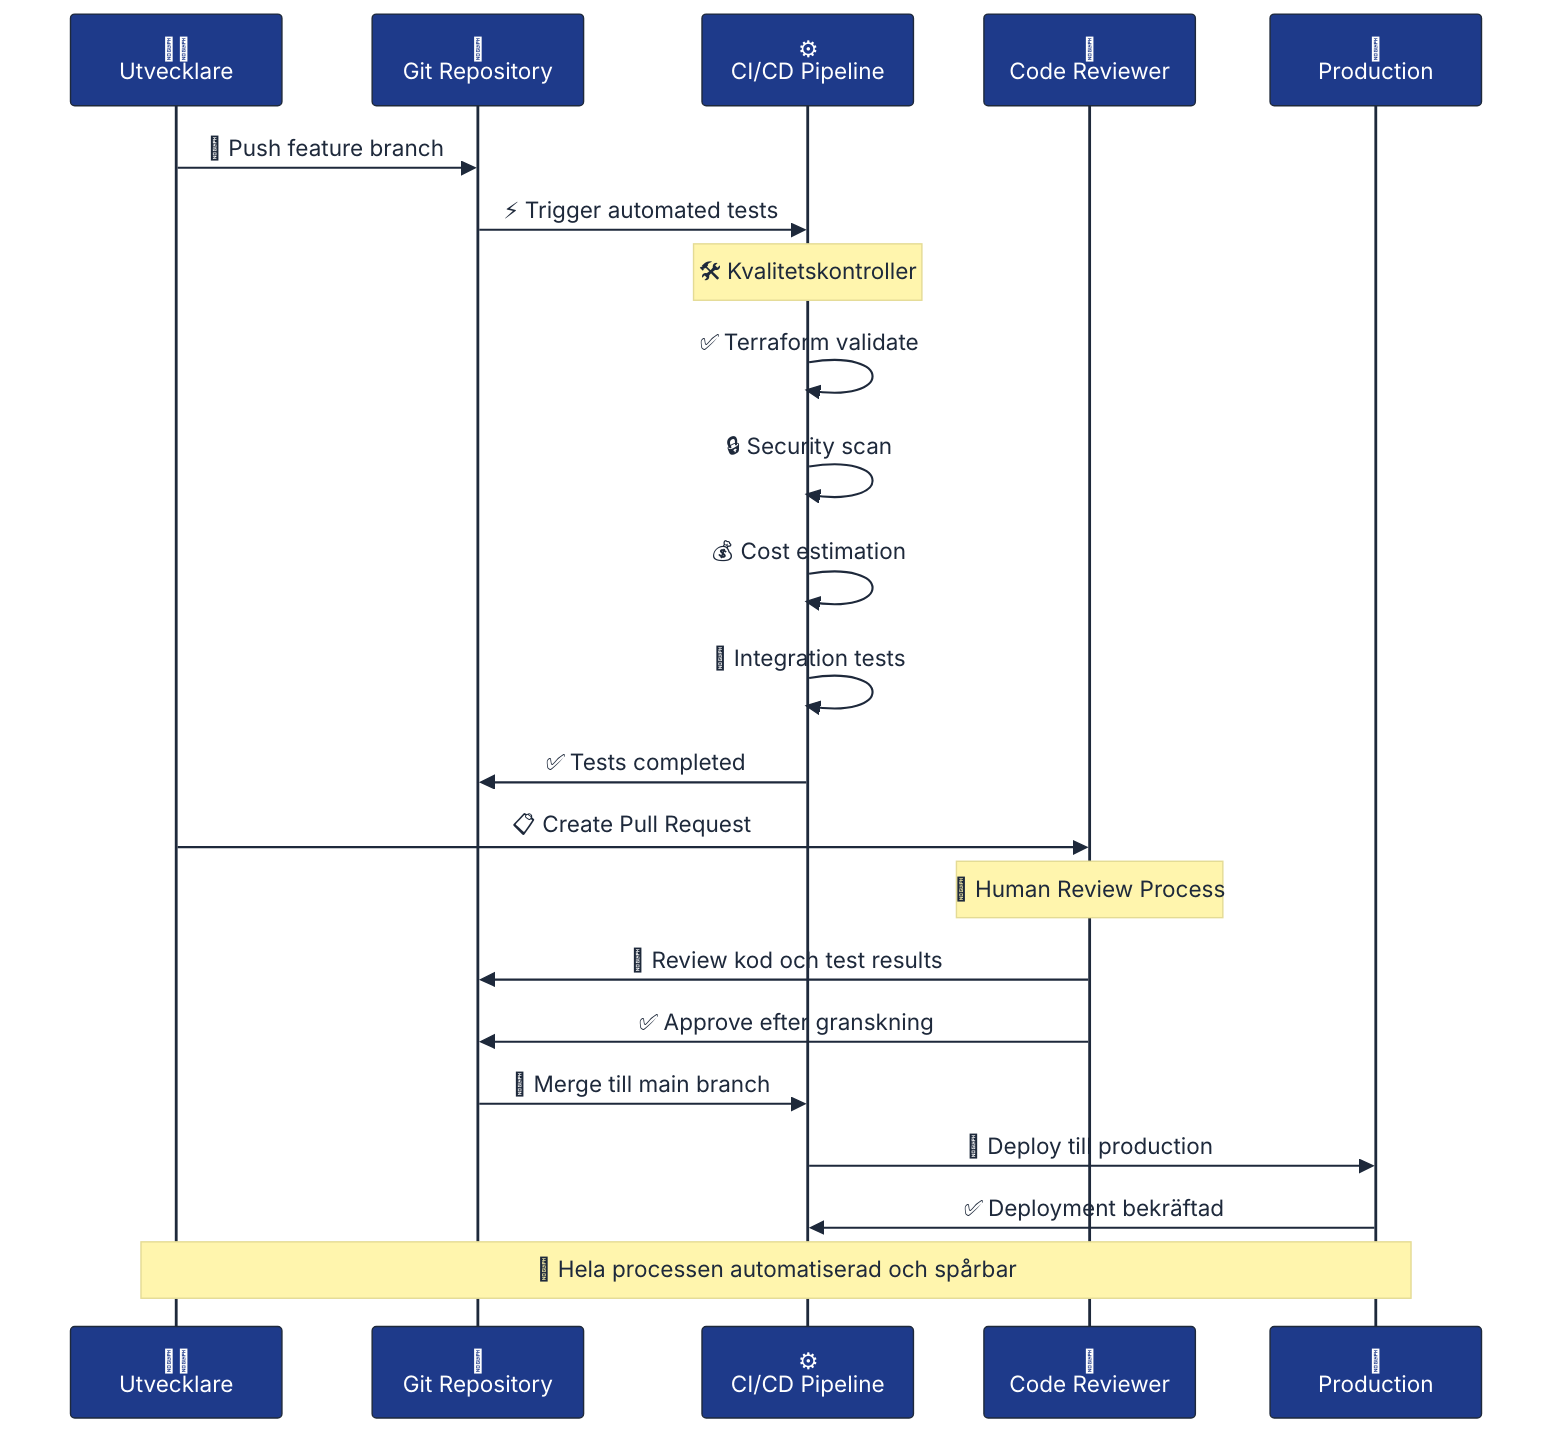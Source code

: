 %%{init: {"theme": "base", "themeVariables": {"primaryColor": "#1e3a8a", "primaryTextColor": "#ffffff", "primaryBorderColor": "#1e293b", "lineColor": "#3b82f6", "fontFamily": "Inter", "fontSize": "14px", "actorBkg": "#1e3a8a", "actorBorder": "#1e293b", "actorTextColor": "#ffffff", "signalColor": "#1e293b", "signalTextColor": "#1e293b", "noteTextColor": "#1e293b", "activationBorderColor": "#1e3a8a", "activationBkgColor": "#3b82f6"}}}%%
sequenceDiagram
    participant Dev as 👩‍💻<br/>Utvecklare
    participant Git as 📂<br/>Git Repository
    participant CI as ⚙️<br/>CI/CD Pipeline
    participant Rev as 👀<br/>Code Reviewer
    participant Prod as 🚀<br/>Production
    
    Dev->>Git: 📝 Push feature branch
    Git->>CI: ⚡ Trigger automated tests
    
    Note over CI: 🛠️ Kvalitetskontroller
    CI->>CI: ✅ Terraform validate
    CI->>CI: 🔒 Security scan
    CI->>CI: 💰 Cost estimation
    CI->>CI: 🧪 Integration tests
    
    CI->>Git: ✅ Tests completed
    Dev->>Rev: 📋 Create Pull Request
    
    Note over Rev: 👥 Human Review Process
    Rev->>Git: 👀 Review kod och test results
    Rev->>Git: ✅ Approve efter granskning
    
    Git->>CI: 🔄 Merge till main branch
    CI->>Prod: 🚀 Deploy till production
    Prod->>CI: ✅ Deployment bekräftad
    
    Note over Dev,Prod: 🎯 Hela processen automatiserad och spårbar